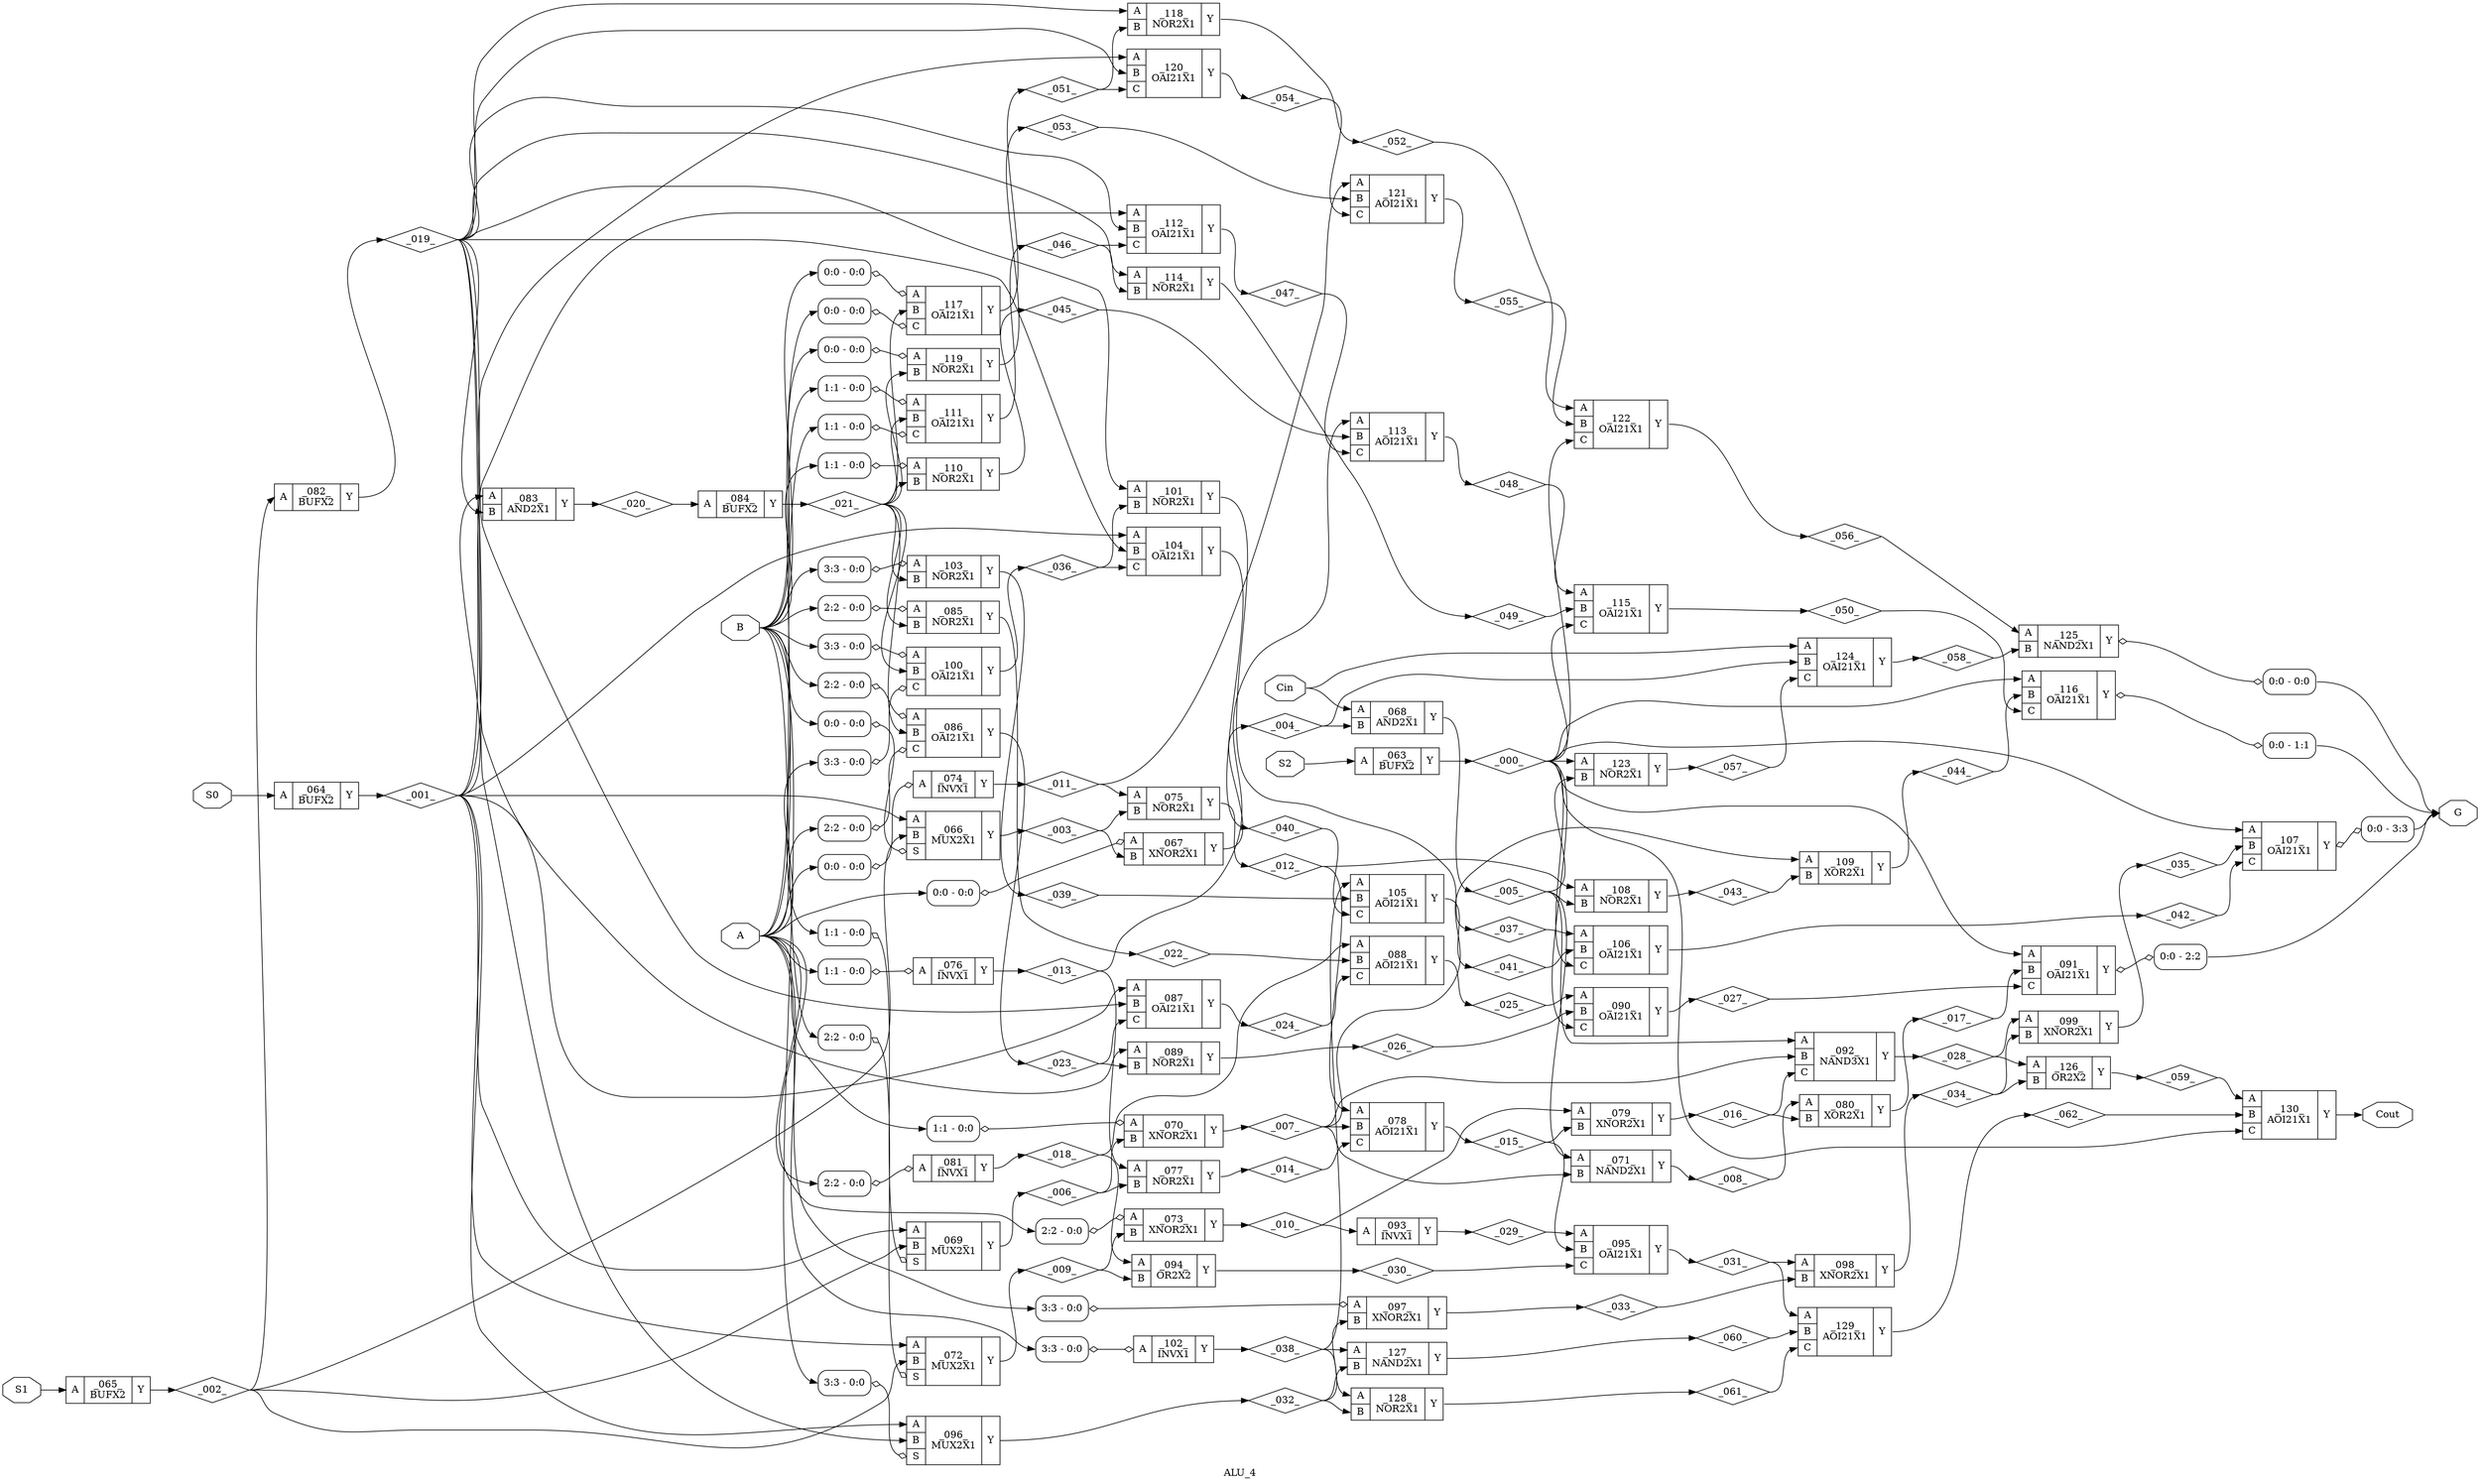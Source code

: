 digraph "ALU_4" {
label="ALU_4";
rankdir="LR";
remincross=true;
n2 [ shape=octagon, label="A", color="black", fontcolor="black" ];
n3 [ shape=octagon, label="B", color="black", fontcolor="black" ];
n4 [ shape=octagon, label="Cin", color="black", fontcolor="black" ];
n5 [ shape=octagon, label="Cout", color="black", fontcolor="black" ];
n6 [ shape=octagon, label="G", color="black", fontcolor="black" ];
n7 [ shape=octagon, label="S0", color="black", fontcolor="black" ];
n8 [ shape=octagon, label="S1", color="black", fontcolor="black" ];
n9 [ shape=octagon, label="S2", color="black", fontcolor="black" ];
n10 [ shape=diamond, label="_000_", color="black", fontcolor="black" ];
n11 [ shape=diamond, label="_001_", color="black", fontcolor="black" ];
n12 [ shape=diamond, label="_002_", color="black", fontcolor="black" ];
n13 [ shape=diamond, label="_003_", color="black", fontcolor="black" ];
n14 [ shape=diamond, label="_004_", color="black", fontcolor="black" ];
n15 [ shape=diamond, label="_005_", color="black", fontcolor="black" ];
n16 [ shape=diamond, label="_006_", color="black", fontcolor="black" ];
n17 [ shape=diamond, label="_007_", color="black", fontcolor="black" ];
n18 [ shape=diamond, label="_008_", color="black", fontcolor="black" ];
n19 [ shape=diamond, label="_009_", color="black", fontcolor="black" ];
n20 [ shape=diamond, label="_010_", color="black", fontcolor="black" ];
n21 [ shape=diamond, label="_011_", color="black", fontcolor="black" ];
n22 [ shape=diamond, label="_012_", color="black", fontcolor="black" ];
n23 [ shape=diamond, label="_013_", color="black", fontcolor="black" ];
n24 [ shape=diamond, label="_014_", color="black", fontcolor="black" ];
n25 [ shape=diamond, label="_015_", color="black", fontcolor="black" ];
n26 [ shape=diamond, label="_016_", color="black", fontcolor="black" ];
n27 [ shape=diamond, label="_017_", color="black", fontcolor="black" ];
n28 [ shape=diamond, label="_018_", color="black", fontcolor="black" ];
n29 [ shape=diamond, label="_019_", color="black", fontcolor="black" ];
n30 [ shape=diamond, label="_020_", color="black", fontcolor="black" ];
n31 [ shape=diamond, label="_021_", color="black", fontcolor="black" ];
n32 [ shape=diamond, label="_022_", color="black", fontcolor="black" ];
n33 [ shape=diamond, label="_023_", color="black", fontcolor="black" ];
n34 [ shape=diamond, label="_024_", color="black", fontcolor="black" ];
n35 [ shape=diamond, label="_025_", color="black", fontcolor="black" ];
n36 [ shape=diamond, label="_026_", color="black", fontcolor="black" ];
n37 [ shape=diamond, label="_027_", color="black", fontcolor="black" ];
n38 [ shape=diamond, label="_028_", color="black", fontcolor="black" ];
n39 [ shape=diamond, label="_029_", color="black", fontcolor="black" ];
n40 [ shape=diamond, label="_030_", color="black", fontcolor="black" ];
n41 [ shape=diamond, label="_031_", color="black", fontcolor="black" ];
n42 [ shape=diamond, label="_032_", color="black", fontcolor="black" ];
n43 [ shape=diamond, label="_033_", color="black", fontcolor="black" ];
n44 [ shape=diamond, label="_034_", color="black", fontcolor="black" ];
n45 [ shape=diamond, label="_035_", color="black", fontcolor="black" ];
n46 [ shape=diamond, label="_036_", color="black", fontcolor="black" ];
n47 [ shape=diamond, label="_037_", color="black", fontcolor="black" ];
n48 [ shape=diamond, label="_038_", color="black", fontcolor="black" ];
n49 [ shape=diamond, label="_039_", color="black", fontcolor="black" ];
n50 [ shape=diamond, label="_040_", color="black", fontcolor="black" ];
n51 [ shape=diamond, label="_041_", color="black", fontcolor="black" ];
n52 [ shape=diamond, label="_042_", color="black", fontcolor="black" ];
n53 [ shape=diamond, label="_043_", color="black", fontcolor="black" ];
n54 [ shape=diamond, label="_044_", color="black", fontcolor="black" ];
n55 [ shape=diamond, label="_045_", color="black", fontcolor="black" ];
n56 [ shape=diamond, label="_046_", color="black", fontcolor="black" ];
n57 [ shape=diamond, label="_047_", color="black", fontcolor="black" ];
n58 [ shape=diamond, label="_048_", color="black", fontcolor="black" ];
n59 [ shape=diamond, label="_049_", color="black", fontcolor="black" ];
n60 [ shape=diamond, label="_050_", color="black", fontcolor="black" ];
n61 [ shape=diamond, label="_051_", color="black", fontcolor="black" ];
n62 [ shape=diamond, label="_052_", color="black", fontcolor="black" ];
n63 [ shape=diamond, label="_053_", color="black", fontcolor="black" ];
n64 [ shape=diamond, label="_054_", color="black", fontcolor="black" ];
n65 [ shape=diamond, label="_055_", color="black", fontcolor="black" ];
n66 [ shape=diamond, label="_056_", color="black", fontcolor="black" ];
n67 [ shape=diamond, label="_057_", color="black", fontcolor="black" ];
n68 [ shape=diamond, label="_058_", color="black", fontcolor="black" ];
n69 [ shape=diamond, label="_059_", color="black", fontcolor="black" ];
n70 [ shape=diamond, label="_060_", color="black", fontcolor="black" ];
n71 [ shape=diamond, label="_061_", color="black", fontcolor="black" ];
n72 [ shape=diamond, label="_062_", color="black", fontcolor="black" ];
c74 [ shape=record, label="{{<p2> A}|_063_\nBUFX2|{<p73> Y}}" ];
c75 [ shape=record, label="{{<p2> A}|_064_\nBUFX2|{<p73> Y}}" ];
c76 [ shape=record, label="{{<p2> A}|_065_\nBUFX2|{<p73> Y}}" ];
c78 [ shape=record, label="{{<p2> A|<p3> B|<p77> S}|_066_\nMUX2X1|{<p73> Y}}" ];
x0 [ shape=record, style=rounded, label="<s0> 0:0 - 0:0 " ];
x0:e -> c78:p77:w [arrowhead=odiamond, arrowtail=odiamond, dir=both, color="black", label=""];
c79 [ shape=record, label="{{<p2> A|<p3> B}|_067_\nXNOR2X1|{<p73> Y}}" ];
x1 [ shape=record, style=rounded, label="<s0> 0:0 - 0:0 " ];
x1:e -> c79:p2:w [arrowhead=odiamond, arrowtail=odiamond, dir=both, color="black", label=""];
c80 [ shape=record, label="{{<p2> A|<p3> B}|_068_\nAND2X1|{<p73> Y}}" ];
c81 [ shape=record, label="{{<p2> A|<p3> B|<p77> S}|_069_\nMUX2X1|{<p73> Y}}" ];
x2 [ shape=record, style=rounded, label="<s0> 1:1 - 0:0 " ];
x2:e -> c81:p77:w [arrowhead=odiamond, arrowtail=odiamond, dir=both, color="black", label=""];
c82 [ shape=record, label="{{<p2> A|<p3> B}|_070_\nXNOR2X1|{<p73> Y}}" ];
x3 [ shape=record, style=rounded, label="<s0> 1:1 - 0:0 " ];
x3:e -> c82:p2:w [arrowhead=odiamond, arrowtail=odiamond, dir=both, color="black", label=""];
c83 [ shape=record, label="{{<p2> A|<p3> B}|_071_\nNAND2X1|{<p73> Y}}" ];
c84 [ shape=record, label="{{<p2> A|<p3> B|<p77> S}|_072_\nMUX2X1|{<p73> Y}}" ];
x4 [ shape=record, style=rounded, label="<s0> 2:2 - 0:0 " ];
x4:e -> c84:p77:w [arrowhead=odiamond, arrowtail=odiamond, dir=both, color="black", label=""];
c85 [ shape=record, label="{{<p2> A|<p3> B}|_073_\nXNOR2X1|{<p73> Y}}" ];
x5 [ shape=record, style=rounded, label="<s0> 2:2 - 0:0 " ];
x5:e -> c85:p2:w [arrowhead=odiamond, arrowtail=odiamond, dir=both, color="black", label=""];
c86 [ shape=record, label="{{<p2> A}|_074_\nINVX1|{<p73> Y}}" ];
x6 [ shape=record, style=rounded, label="<s0> 0:0 - 0:0 " ];
x6:e -> c86:p2:w [arrowhead=odiamond, arrowtail=odiamond, dir=both, color="black", label=""];
c87 [ shape=record, label="{{<p2> A|<p3> B}|_075_\nNOR2X1|{<p73> Y}}" ];
c88 [ shape=record, label="{{<p2> A}|_076_\nINVX1|{<p73> Y}}" ];
x7 [ shape=record, style=rounded, label="<s0> 1:1 - 0:0 " ];
x7:e -> c88:p2:w [arrowhead=odiamond, arrowtail=odiamond, dir=both, color="black", label=""];
c89 [ shape=record, label="{{<p2> A|<p3> B}|_077_\nNOR2X1|{<p73> Y}}" ];
c91 [ shape=record, label="{{<p2> A|<p3> B|<p90> C}|_078_\nAOI21X1|{<p73> Y}}" ];
c92 [ shape=record, label="{{<p2> A|<p3> B}|_079_\nXNOR2X1|{<p73> Y}}" ];
c93 [ shape=record, label="{{<p2> A|<p3> B}|_080_\nXOR2X1|{<p73> Y}}" ];
c94 [ shape=record, label="{{<p2> A}|_081_\nINVX1|{<p73> Y}}" ];
x8 [ shape=record, style=rounded, label="<s0> 2:2 - 0:0 " ];
x8:e -> c94:p2:w [arrowhead=odiamond, arrowtail=odiamond, dir=both, color="black", label=""];
c95 [ shape=record, label="{{<p2> A}|_082_\nBUFX2|{<p73> Y}}" ];
c96 [ shape=record, label="{{<p2> A|<p3> B}|_083_\nAND2X1|{<p73> Y}}" ];
c97 [ shape=record, label="{{<p2> A}|_084_\nBUFX2|{<p73> Y}}" ];
c98 [ shape=record, label="{{<p2> A|<p3> B}|_085_\nNOR2X1|{<p73> Y}}" ];
x9 [ shape=record, style=rounded, label="<s0> 2:2 - 0:0 " ];
x9:e -> c98:p2:w [arrowhead=odiamond, arrowtail=odiamond, dir=both, color="black", label=""];
c99 [ shape=record, label="{{<p2> A|<p3> B|<p90> C}|_086_\nOAI21X1|{<p73> Y}}" ];
x10 [ shape=record, style=rounded, label="<s0> 2:2 - 0:0 " ];
x10:e -> c99:p2:w [arrowhead=odiamond, arrowtail=odiamond, dir=both, color="black", label=""];
x11 [ shape=record, style=rounded, label="<s0> 2:2 - 0:0 " ];
x11:e -> c99:p90:w [arrowhead=odiamond, arrowtail=odiamond, dir=both, color="black", label=""];
c100 [ shape=record, label="{{<p2> A|<p3> B|<p90> C}|_087_\nOAI21X1|{<p73> Y}}" ];
c101 [ shape=record, label="{{<p2> A|<p3> B|<p90> C}|_088_\nAOI21X1|{<p73> Y}}" ];
c102 [ shape=record, label="{{<p2> A|<p3> B}|_089_\nNOR2X1|{<p73> Y}}" ];
c103 [ shape=record, label="{{<p2> A|<p3> B|<p90> C}|_090_\nOAI21X1|{<p73> Y}}" ];
c104 [ shape=record, label="{{<p2> A|<p3> B|<p90> C}|_091_\nOAI21X1|{<p73> Y}}" ];
x12 [ shape=record, style=rounded, label="<s0> 0:0 - 2:2 " ];
c104:p73:e -> x12:w [arrowhead=odiamond, arrowtail=odiamond, dir=both, color="black", label=""];
c105 [ shape=record, label="{{<p2> A|<p3> B|<p90> C}|_092_\nNAND3X1|{<p73> Y}}" ];
c106 [ shape=record, label="{{<p2> A}|_093_\nINVX1|{<p73> Y}}" ];
c107 [ shape=record, label="{{<p2> A|<p3> B}|_094_\nOR2X2|{<p73> Y}}" ];
c108 [ shape=record, label="{{<p2> A|<p3> B|<p90> C}|_095_\nOAI21X1|{<p73> Y}}" ];
c109 [ shape=record, label="{{<p2> A|<p3> B|<p77> S}|_096_\nMUX2X1|{<p73> Y}}" ];
x13 [ shape=record, style=rounded, label="<s0> 3:3 - 0:0 " ];
x13:e -> c109:p77:w [arrowhead=odiamond, arrowtail=odiamond, dir=both, color="black", label=""];
c110 [ shape=record, label="{{<p2> A|<p3> B}|_097_\nXNOR2X1|{<p73> Y}}" ];
x14 [ shape=record, style=rounded, label="<s0> 3:3 - 0:0 " ];
x14:e -> c110:p2:w [arrowhead=odiamond, arrowtail=odiamond, dir=both, color="black", label=""];
c111 [ shape=record, label="{{<p2> A|<p3> B}|_098_\nXNOR2X1|{<p73> Y}}" ];
c112 [ shape=record, label="{{<p2> A|<p3> B}|_099_\nXNOR2X1|{<p73> Y}}" ];
c113 [ shape=record, label="{{<p2> A|<p3> B|<p90> C}|_100_\nOAI21X1|{<p73> Y}}" ];
x15 [ shape=record, style=rounded, label="<s0> 3:3 - 0:0 " ];
x15:e -> c113:p2:w [arrowhead=odiamond, arrowtail=odiamond, dir=both, color="black", label=""];
x16 [ shape=record, style=rounded, label="<s0> 3:3 - 0:0 " ];
x16:e -> c113:p90:w [arrowhead=odiamond, arrowtail=odiamond, dir=both, color="black", label=""];
c114 [ shape=record, label="{{<p2> A|<p3> B}|_101_\nNOR2X1|{<p73> Y}}" ];
c115 [ shape=record, label="{{<p2> A}|_102_\nINVX1|{<p73> Y}}" ];
x17 [ shape=record, style=rounded, label="<s0> 3:3 - 0:0 " ];
x17:e -> c115:p2:w [arrowhead=odiamond, arrowtail=odiamond, dir=both, color="black", label=""];
c116 [ shape=record, label="{{<p2> A|<p3> B}|_103_\nNOR2X1|{<p73> Y}}" ];
x18 [ shape=record, style=rounded, label="<s0> 3:3 - 0:0 " ];
x18:e -> c116:p2:w [arrowhead=odiamond, arrowtail=odiamond, dir=both, color="black", label=""];
c117 [ shape=record, label="{{<p2> A|<p3> B|<p90> C}|_104_\nOAI21X1|{<p73> Y}}" ];
c118 [ shape=record, label="{{<p2> A|<p3> B|<p90> C}|_105_\nAOI21X1|{<p73> Y}}" ];
c119 [ shape=record, label="{{<p2> A|<p3> B|<p90> C}|_106_\nOAI21X1|{<p73> Y}}" ];
c120 [ shape=record, label="{{<p2> A|<p3> B|<p90> C}|_107_\nOAI21X1|{<p73> Y}}" ];
x19 [ shape=record, style=rounded, label="<s0> 0:0 - 3:3 " ];
c120:p73:e -> x19:w [arrowhead=odiamond, arrowtail=odiamond, dir=both, color="black", label=""];
c121 [ shape=record, label="{{<p2> A|<p3> B}|_108_\nNOR2X1|{<p73> Y}}" ];
c122 [ shape=record, label="{{<p2> A|<p3> B}|_109_\nXOR2X1|{<p73> Y}}" ];
c123 [ shape=record, label="{{<p2> A|<p3> B}|_110_\nNOR2X1|{<p73> Y}}" ];
x20 [ shape=record, style=rounded, label="<s0> 1:1 - 0:0 " ];
x20:e -> c123:p2:w [arrowhead=odiamond, arrowtail=odiamond, dir=both, color="black", label=""];
c124 [ shape=record, label="{{<p2> A|<p3> B|<p90> C}|_111_\nOAI21X1|{<p73> Y}}" ];
x21 [ shape=record, style=rounded, label="<s0> 1:1 - 0:0 " ];
x21:e -> c124:p2:w [arrowhead=odiamond, arrowtail=odiamond, dir=both, color="black", label=""];
x22 [ shape=record, style=rounded, label="<s0> 1:1 - 0:0 " ];
x22:e -> c124:p90:w [arrowhead=odiamond, arrowtail=odiamond, dir=both, color="black", label=""];
c125 [ shape=record, label="{{<p2> A|<p3> B|<p90> C}|_112_\nOAI21X1|{<p73> Y}}" ];
c126 [ shape=record, label="{{<p2> A|<p3> B|<p90> C}|_113_\nAOI21X1|{<p73> Y}}" ];
c127 [ shape=record, label="{{<p2> A|<p3> B}|_114_\nNOR2X1|{<p73> Y}}" ];
c128 [ shape=record, label="{{<p2> A|<p3> B|<p90> C}|_115_\nOAI21X1|{<p73> Y}}" ];
c129 [ shape=record, label="{{<p2> A|<p3> B|<p90> C}|_116_\nOAI21X1|{<p73> Y}}" ];
x23 [ shape=record, style=rounded, label="<s0> 0:0 - 1:1 " ];
c129:p73:e -> x23:w [arrowhead=odiamond, arrowtail=odiamond, dir=both, color="black", label=""];
c130 [ shape=record, label="{{<p2> A|<p3> B|<p90> C}|_117_\nOAI21X1|{<p73> Y}}" ];
x24 [ shape=record, style=rounded, label="<s0> 0:0 - 0:0 " ];
x24:e -> c130:p2:w [arrowhead=odiamond, arrowtail=odiamond, dir=both, color="black", label=""];
x25 [ shape=record, style=rounded, label="<s0> 0:0 - 0:0 " ];
x25:e -> c130:p90:w [arrowhead=odiamond, arrowtail=odiamond, dir=both, color="black", label=""];
c131 [ shape=record, label="{{<p2> A|<p3> B}|_118_\nNOR2X1|{<p73> Y}}" ];
c132 [ shape=record, label="{{<p2> A|<p3> B}|_119_\nNOR2X1|{<p73> Y}}" ];
x26 [ shape=record, style=rounded, label="<s0> 0:0 - 0:0 " ];
x26:e -> c132:p2:w [arrowhead=odiamond, arrowtail=odiamond, dir=both, color="black", label=""];
c133 [ shape=record, label="{{<p2> A|<p3> B|<p90> C}|_120_\nOAI21X1|{<p73> Y}}" ];
c134 [ shape=record, label="{{<p2> A|<p3> B|<p90> C}|_121_\nAOI21X1|{<p73> Y}}" ];
c135 [ shape=record, label="{{<p2> A|<p3> B|<p90> C}|_122_\nOAI21X1|{<p73> Y}}" ];
c136 [ shape=record, label="{{<p2> A|<p3> B}|_123_\nNOR2X1|{<p73> Y}}" ];
c137 [ shape=record, label="{{<p2> A|<p3> B|<p90> C}|_124_\nOAI21X1|{<p73> Y}}" ];
c138 [ shape=record, label="{{<p2> A|<p3> B}|_125_\nNAND2X1|{<p73> Y}}" ];
x27 [ shape=record, style=rounded, label="<s0> 0:0 - 0:0 " ];
c138:p73:e -> x27:w [arrowhead=odiamond, arrowtail=odiamond, dir=both, color="black", label=""];
c139 [ shape=record, label="{{<p2> A|<p3> B}|_126_\nOR2X2|{<p73> Y}}" ];
c140 [ shape=record, label="{{<p2> A|<p3> B}|_127_\nNAND2X1|{<p73> Y}}" ];
c141 [ shape=record, label="{{<p2> A|<p3> B}|_128_\nNOR2X1|{<p73> Y}}" ];
c142 [ shape=record, label="{{<p2> A|<p3> B|<p90> C}|_129_\nAOI21X1|{<p73> Y}}" ];
c143 [ shape=record, label="{{<p2> A|<p3> B|<p90> C}|_130_\nAOI21X1|{<p73> Y}}" ];
c74:p73:e -> n10:w [color="black", label=""];
n10:e -> c103:p90:w [color="black", label=""];
n10:e -> c104:p2:w [color="black", label=""];
n10:e -> c119:p90:w [color="black", label=""];
n10:e -> c120:p2:w [color="black", label=""];
n10:e -> c128:p90:w [color="black", label=""];
n10:e -> c129:p2:w [color="black", label=""];
n10:e -> c135:p90:w [color="black", label=""];
n10:e -> c136:p2:w [color="black", label=""];
n10:e -> c143:p90:w [color="black", label=""];
c75:p73:e -> n11:w [color="black", label=""];
n11:e -> c100:p2:w [color="black", label=""];
n11:e -> c109:p2:w [color="black", label=""];
n11:e -> c117:p2:w [color="black", label=""];
n11:e -> c125:p2:w [color="black", label=""];
n11:e -> c133:p2:w [color="black", label=""];
n11:e -> c78:p2:w [color="black", label=""];
n11:e -> c81:p2:w [color="black", label=""];
n11:e -> c84:p2:w [color="black", label=""];
n11:e -> c96:p2:w [color="black", label=""];
c76:p73:e -> n12:w [color="black", label=""];
n12:e -> c78:p3:w [color="black", label=""];
n12:e -> c81:p3:w [color="black", label=""];
n12:e -> c84:p3:w [color="black", label=""];
n12:e -> c95:p2:w [color="black", label=""];
c78:p73:e -> n13:w [color="black", label=""];
n13:e -> c79:p3:w [color="black", label=""];
n13:e -> c87:p3:w [color="black", label=""];
c79:p73:e -> n14:w [color="black", label=""];
n14:e -> c137:p3:w [color="black", label=""];
n14:e -> c80:p3:w [color="black", label=""];
c80:p73:e -> n15:w [color="black", label=""];
n15:e -> c105:p2:w [color="black", label=""];
n15:e -> c121:p3:w [color="black", label=""];
n15:e -> c136:p3:w [color="black", label=""];
n15:e -> c83:p2:w [color="black", label=""];
c81:p73:e -> n16:w [color="black", label=""];
n16:e -> c82:p3:w [color="black", label=""];
n16:e -> c89:p3:w [color="black", label=""];
c82:p73:e -> n17:w [color="black", label=""];
n17:e -> c105:p3:w [color="black", label=""];
n17:e -> c122:p2:w [color="black", label=""];
n17:e -> c83:p3:w [color="black", label=""];
n17:e -> c91:p3:w [color="black", label=""];
c83:p73:e -> n18:w [color="black", label=""];
n18:e -> c93:p2:w [color="black", label=""];
c84:p73:e -> n19:w [color="black", label=""];
n19:e -> c107:p3:w [color="black", label=""];
n19:e -> c85:p3:w [color="black", label=""];
n2:e -> x11:s0:w [color="black", label=""];
n2:e -> x14:s0:w [color="black", label=""];
n2:e -> x16:s0:w [color="black", label=""];
n2:e -> x17:s0:w [color="black", label=""];
n2:e -> x1:s0:w [color="black", label=""];
n2:e -> x22:s0:w [color="black", label=""];
n2:e -> x25:s0:w [color="black", label=""];
n2:e -> x3:s0:w [color="black", label=""];
n2:e -> x5:s0:w [color="black", label=""];
n2:e -> x6:s0:w [color="black", label=""];
n2:e -> x7:s0:w [color="black", label=""];
n2:e -> x8:s0:w [color="black", label=""];
c85:p73:e -> n20:w [color="black", label=""];
n20:e -> c106:p2:w [color="black", label=""];
n20:e -> c92:p2:w [color="black", label=""];
c86:p73:e -> n21:w [color="black", label=""];
n21:e -> c134:p2:w [color="black", label=""];
n21:e -> c87:p2:w [color="black", label=""];
c87:p73:e -> n22:w [color="black", label=""];
n22:e -> c121:p2:w [color="black", label=""];
n22:e -> c91:p2:w [color="black", label=""];
c88:p73:e -> n23:w [color="black", label=""];
n23:e -> c126:p2:w [color="black", label=""];
n23:e -> c89:p2:w [color="black", label=""];
c89:p73:e -> n24:w [color="black", label=""];
n24:e -> c91:p90:w [color="black", label=""];
c91:p73:e -> n25:w [color="black", label=""];
n25:e -> c108:p3:w [color="black", label=""];
n25:e -> c92:p3:w [color="black", label=""];
c92:p73:e -> n26:w [color="black", label=""];
n26:e -> c105:p90:w [color="black", label=""];
n26:e -> c93:p3:w [color="black", label=""];
c93:p73:e -> n27:w [color="black", label=""];
n27:e -> c104:p3:w [color="black", label=""];
c94:p73:e -> n28:w [color="black", label=""];
n28:e -> c101:p2:w [color="black", label=""];
n28:e -> c107:p2:w [color="black", label=""];
c95:p73:e -> n29:w [color="black", label=""];
n29:e -> c100:p3:w [color="black", label=""];
n29:e -> c102:p2:w [color="black", label=""];
n29:e -> c109:p3:w [color="black", label=""];
n29:e -> c114:p2:w [color="black", label=""];
n29:e -> c117:p3:w [color="black", label=""];
n29:e -> c125:p3:w [color="black", label=""];
n29:e -> c127:p2:w [color="black", label=""];
n29:e -> c131:p2:w [color="black", label=""];
n29:e -> c133:p3:w [color="black", label=""];
n29:e -> c96:p3:w [color="black", label=""];
n3:e -> x0:s0:w [color="black", label=""];
n3:e -> x10:s0:w [color="black", label=""];
n3:e -> x13:s0:w [color="black", label=""];
n3:e -> x15:s0:w [color="black", label=""];
n3:e -> x18:s0:w [color="black", label=""];
n3:e -> x20:s0:w [color="black", label=""];
n3:e -> x21:s0:w [color="black", label=""];
n3:e -> x24:s0:w [color="black", label=""];
n3:e -> x26:s0:w [color="black", label=""];
n3:e -> x2:s0:w [color="black", label=""];
n3:e -> x4:s0:w [color="black", label=""];
n3:e -> x9:s0:w [color="black", label=""];
c96:p73:e -> n30:w [color="black", label=""];
n30:e -> c97:p2:w [color="black", label=""];
c97:p73:e -> n31:w [color="black", label=""];
n31:e -> c113:p3:w [color="black", label=""];
n31:e -> c116:p3:w [color="black", label=""];
n31:e -> c123:p3:w [color="black", label=""];
n31:e -> c124:p3:w [color="black", label=""];
n31:e -> c130:p3:w [color="black", label=""];
n31:e -> c132:p3:w [color="black", label=""];
n31:e -> c98:p3:w [color="black", label=""];
n31:e -> c99:p3:w [color="black", label=""];
c98:p73:e -> n32:w [color="black", label=""];
n32:e -> c101:p3:w [color="black", label=""];
c99:p73:e -> n33:w [color="black", label=""];
n33:e -> c100:p90:w [color="black", label=""];
n33:e -> c102:p3:w [color="black", label=""];
c100:p73:e -> n34:w [color="black", label=""];
n34:e -> c101:p90:w [color="black", label=""];
c101:p73:e -> n35:w [color="black", label=""];
n35:e -> c103:p2:w [color="black", label=""];
c102:p73:e -> n36:w [color="black", label=""];
n36:e -> c103:p3:w [color="black", label=""];
c103:p73:e -> n37:w [color="black", label=""];
n37:e -> c104:p90:w [color="black", label=""];
c105:p73:e -> n38:w [color="black", label=""];
n38:e -> c112:p2:w [color="black", label=""];
n38:e -> c139:p2:w [color="black", label=""];
c106:p73:e -> n39:w [color="black", label=""];
n39:e -> c108:p2:w [color="black", label=""];
n4:e -> c137:p2:w [color="black", label=""];
n4:e -> c80:p2:w [color="black", label=""];
c107:p73:e -> n40:w [color="black", label=""];
n40:e -> c108:p90:w [color="black", label=""];
c108:p73:e -> n41:w [color="black", label=""];
n41:e -> c111:p2:w [color="black", label=""];
n41:e -> c142:p2:w [color="black", label=""];
c109:p73:e -> n42:w [color="black", label=""];
n42:e -> c110:p3:w [color="black", label=""];
n42:e -> c140:p3:w [color="black", label=""];
n42:e -> c141:p3:w [color="black", label=""];
c110:p73:e -> n43:w [color="black", label=""];
n43:e -> c111:p3:w [color="black", label=""];
c111:p73:e -> n44:w [color="black", label=""];
n44:e -> c112:p3:w [color="black", label=""];
n44:e -> c139:p3:w [color="black", label=""];
c112:p73:e -> n45:w [color="black", label=""];
n45:e -> c120:p3:w [color="black", label=""];
c113:p73:e -> n46:w [color="black", label=""];
n46:e -> c114:p3:w [color="black", label=""];
n46:e -> c117:p90:w [color="black", label=""];
c114:p73:e -> n47:w [color="black", label=""];
n47:e -> c119:p2:w [color="black", label=""];
c115:p73:e -> n48:w [color="black", label=""];
n48:e -> c118:p2:w [color="black", label=""];
n48:e -> c140:p2:w [color="black", label=""];
n48:e -> c141:p2:w [color="black", label=""];
c116:p73:e -> n49:w [color="black", label=""];
n49:e -> c118:p3:w [color="black", label=""];
c143:p73:e -> n5:w [color="black", label=""];
c117:p73:e -> n50:w [color="black", label=""];
n50:e -> c118:p90:w [color="black", label=""];
c118:p73:e -> n51:w [color="black", label=""];
n51:e -> c119:p3:w [color="black", label=""];
c119:p73:e -> n52:w [color="black", label=""];
n52:e -> c120:p90:w [color="black", label=""];
c121:p73:e -> n53:w [color="black", label=""];
n53:e -> c122:p3:w [color="black", label=""];
c122:p73:e -> n54:w [color="black", label=""];
n54:e -> c129:p3:w [color="black", label=""];
c123:p73:e -> n55:w [color="black", label=""];
n55:e -> c126:p3:w [color="black", label=""];
c124:p73:e -> n56:w [color="black", label=""];
n56:e -> c125:p90:w [color="black", label=""];
n56:e -> c127:p3:w [color="black", label=""];
c125:p73:e -> n57:w [color="black", label=""];
n57:e -> c126:p90:w [color="black", label=""];
c126:p73:e -> n58:w [color="black", label=""];
n58:e -> c128:p2:w [color="black", label=""];
c127:p73:e -> n59:w [color="black", label=""];
n59:e -> c128:p3:w [color="black", label=""];
x12:s0:e -> n6:w [color="black", label=""];
x19:s0:e -> n6:w [color="black", label=""];
x23:s0:e -> n6:w [color="black", label=""];
x27:s0:e -> n6:w [color="black", label=""];
c128:p73:e -> n60:w [color="black", label=""];
n60:e -> c129:p90:w [color="black", label=""];
c130:p73:e -> n61:w [color="black", label=""];
n61:e -> c131:p3:w [color="black", label=""];
n61:e -> c133:p90:w [color="black", label=""];
c131:p73:e -> n62:w [color="black", label=""];
n62:e -> c135:p2:w [color="black", label=""];
c132:p73:e -> n63:w [color="black", label=""];
n63:e -> c134:p3:w [color="black", label=""];
c133:p73:e -> n64:w [color="black", label=""];
n64:e -> c134:p90:w [color="black", label=""];
c134:p73:e -> n65:w [color="black", label=""];
n65:e -> c135:p3:w [color="black", label=""];
c135:p73:e -> n66:w [color="black", label=""];
n66:e -> c138:p2:w [color="black", label=""];
c136:p73:e -> n67:w [color="black", label=""];
n67:e -> c137:p90:w [color="black", label=""];
c137:p73:e -> n68:w [color="black", label=""];
n68:e -> c138:p3:w [color="black", label=""];
c139:p73:e -> n69:w [color="black", label=""];
n69:e -> c143:p2:w [color="black", label=""];
n7:e -> c75:p2:w [color="black", label=""];
c140:p73:e -> n70:w [color="black", label=""];
n70:e -> c142:p3:w [color="black", label=""];
c141:p73:e -> n71:w [color="black", label=""];
n71:e -> c142:p90:w [color="black", label=""];
c142:p73:e -> n72:w [color="black", label=""];
n72:e -> c143:p3:w [color="black", label=""];
n8:e -> c76:p2:w [color="black", label=""];
n9:e -> c74:p2:w [color="black", label=""];
}
